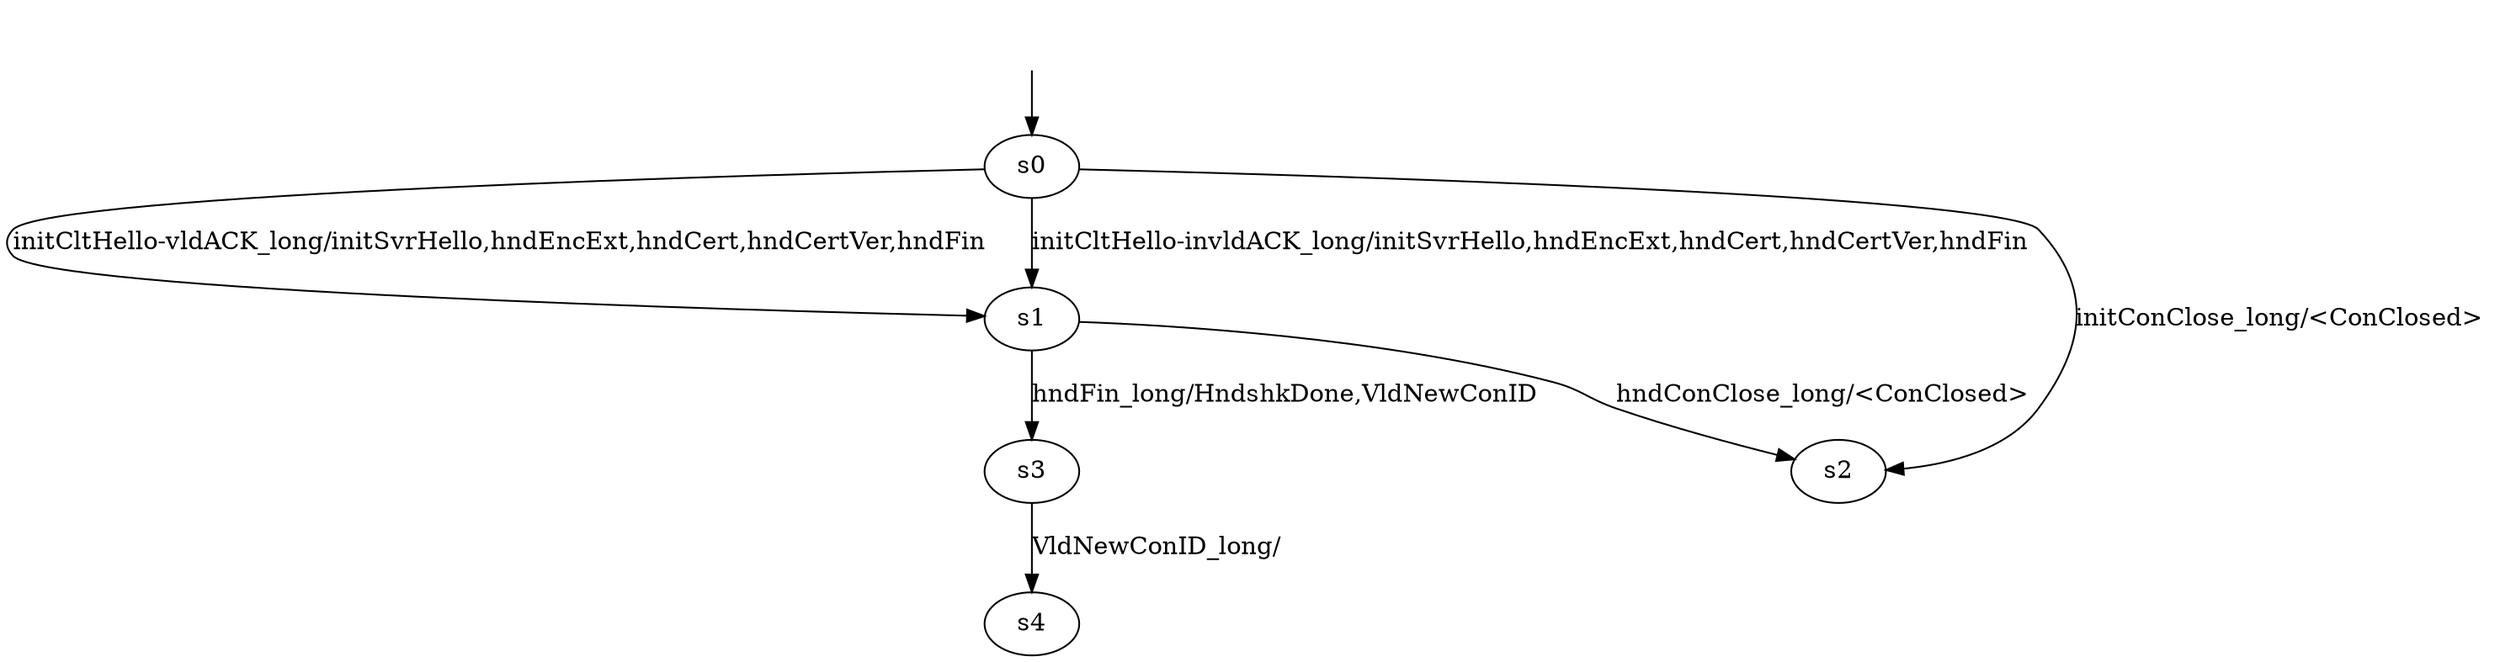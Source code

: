 digraph "lsquicModels/lsquic-B-l-0/learnedModel" {
s0 [label=s0];
s1 [label=s1];
s2 [label=s2];
s3 [label=s3];
s4 [label=s4];
s0 -> s2  [label="initConClose_long/<ConClosed> "];
s0 -> s1  [label="initCltHello-vldACK_long/initSvrHello,hndEncExt,hndCert,hndCertVer,hndFin "];
s0 -> s1  [label="initCltHello-invldACK_long/initSvrHello,hndEncExt,hndCert,hndCertVer,hndFin "];
s1 -> s3  [label="hndFin_long/HndshkDone,VldNewConID "];
s1 -> s2  [label="hndConClose_long/<ConClosed> "];
s3 -> s4  [label="VldNewConID_long/ "];
__start0 [label="", shape=none];
__start0 -> s0  [label=""];
}
